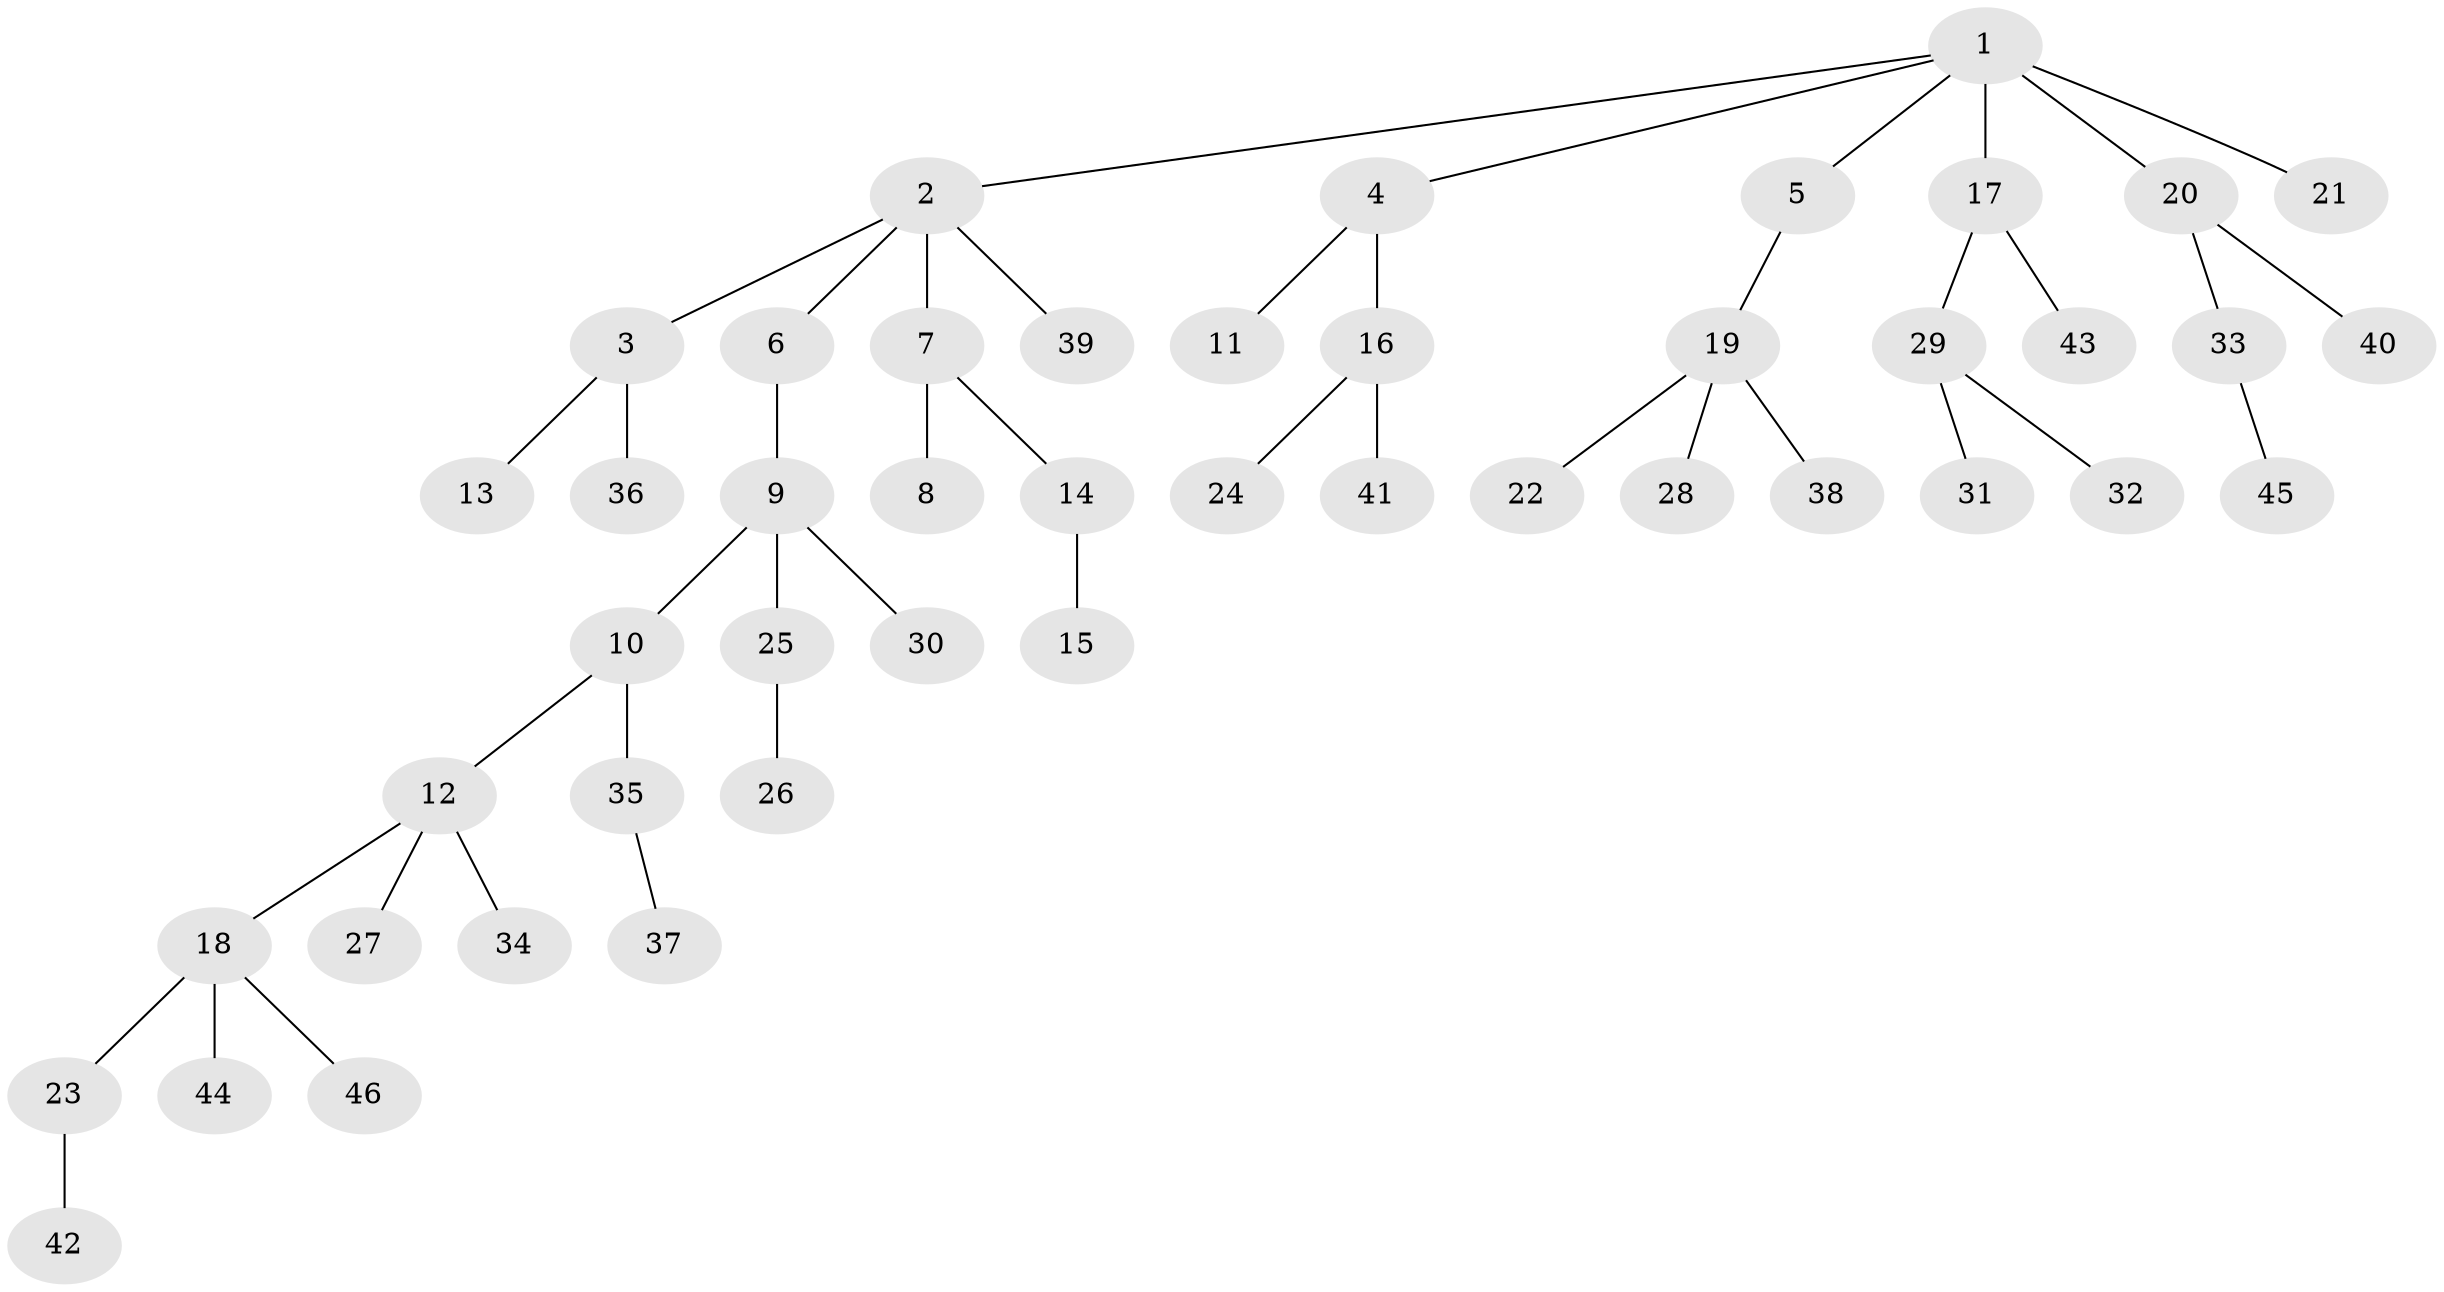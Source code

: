 // original degree distribution, {7: 0.011111111111111112, 6: 0.022222222222222223, 2: 0.2222222222222222, 3: 0.12222222222222222, 4: 0.06666666666666667, 1: 0.5222222222222223, 5: 0.03333333333333333}
// Generated by graph-tools (version 1.1) at 2025/36/03/09/25 02:36:46]
// undirected, 46 vertices, 45 edges
graph export_dot {
graph [start="1"]
  node [color=gray90,style=filled];
  1;
  2;
  3;
  4;
  5;
  6;
  7;
  8;
  9;
  10;
  11;
  12;
  13;
  14;
  15;
  16;
  17;
  18;
  19;
  20;
  21;
  22;
  23;
  24;
  25;
  26;
  27;
  28;
  29;
  30;
  31;
  32;
  33;
  34;
  35;
  36;
  37;
  38;
  39;
  40;
  41;
  42;
  43;
  44;
  45;
  46;
  1 -- 2 [weight=1.0];
  1 -- 4 [weight=1.0];
  1 -- 5 [weight=1.0];
  1 -- 17 [weight=1.0];
  1 -- 20 [weight=1.0];
  1 -- 21 [weight=2.0];
  2 -- 3 [weight=1.0];
  2 -- 6 [weight=1.0];
  2 -- 7 [weight=1.0];
  2 -- 39 [weight=1.0];
  3 -- 13 [weight=1.0];
  3 -- 36 [weight=1.0];
  4 -- 11 [weight=1.0];
  4 -- 16 [weight=1.0];
  5 -- 19 [weight=1.0];
  6 -- 9 [weight=1.0];
  7 -- 8 [weight=2.0];
  7 -- 14 [weight=1.0];
  9 -- 10 [weight=1.0];
  9 -- 25 [weight=1.0];
  9 -- 30 [weight=1.0];
  10 -- 12 [weight=1.0];
  10 -- 35 [weight=1.0];
  12 -- 18 [weight=1.0];
  12 -- 27 [weight=1.0];
  12 -- 34 [weight=1.0];
  14 -- 15 [weight=1.0];
  16 -- 24 [weight=1.0];
  16 -- 41 [weight=1.0];
  17 -- 29 [weight=1.0];
  17 -- 43 [weight=1.0];
  18 -- 23 [weight=1.0];
  18 -- 44 [weight=1.0];
  18 -- 46 [weight=1.0];
  19 -- 22 [weight=1.0];
  19 -- 28 [weight=1.0];
  19 -- 38 [weight=1.0];
  20 -- 33 [weight=1.0];
  20 -- 40 [weight=2.0];
  23 -- 42 [weight=1.0];
  25 -- 26 [weight=2.0];
  29 -- 31 [weight=1.0];
  29 -- 32 [weight=1.0];
  33 -- 45 [weight=1.0];
  35 -- 37 [weight=1.0];
}
